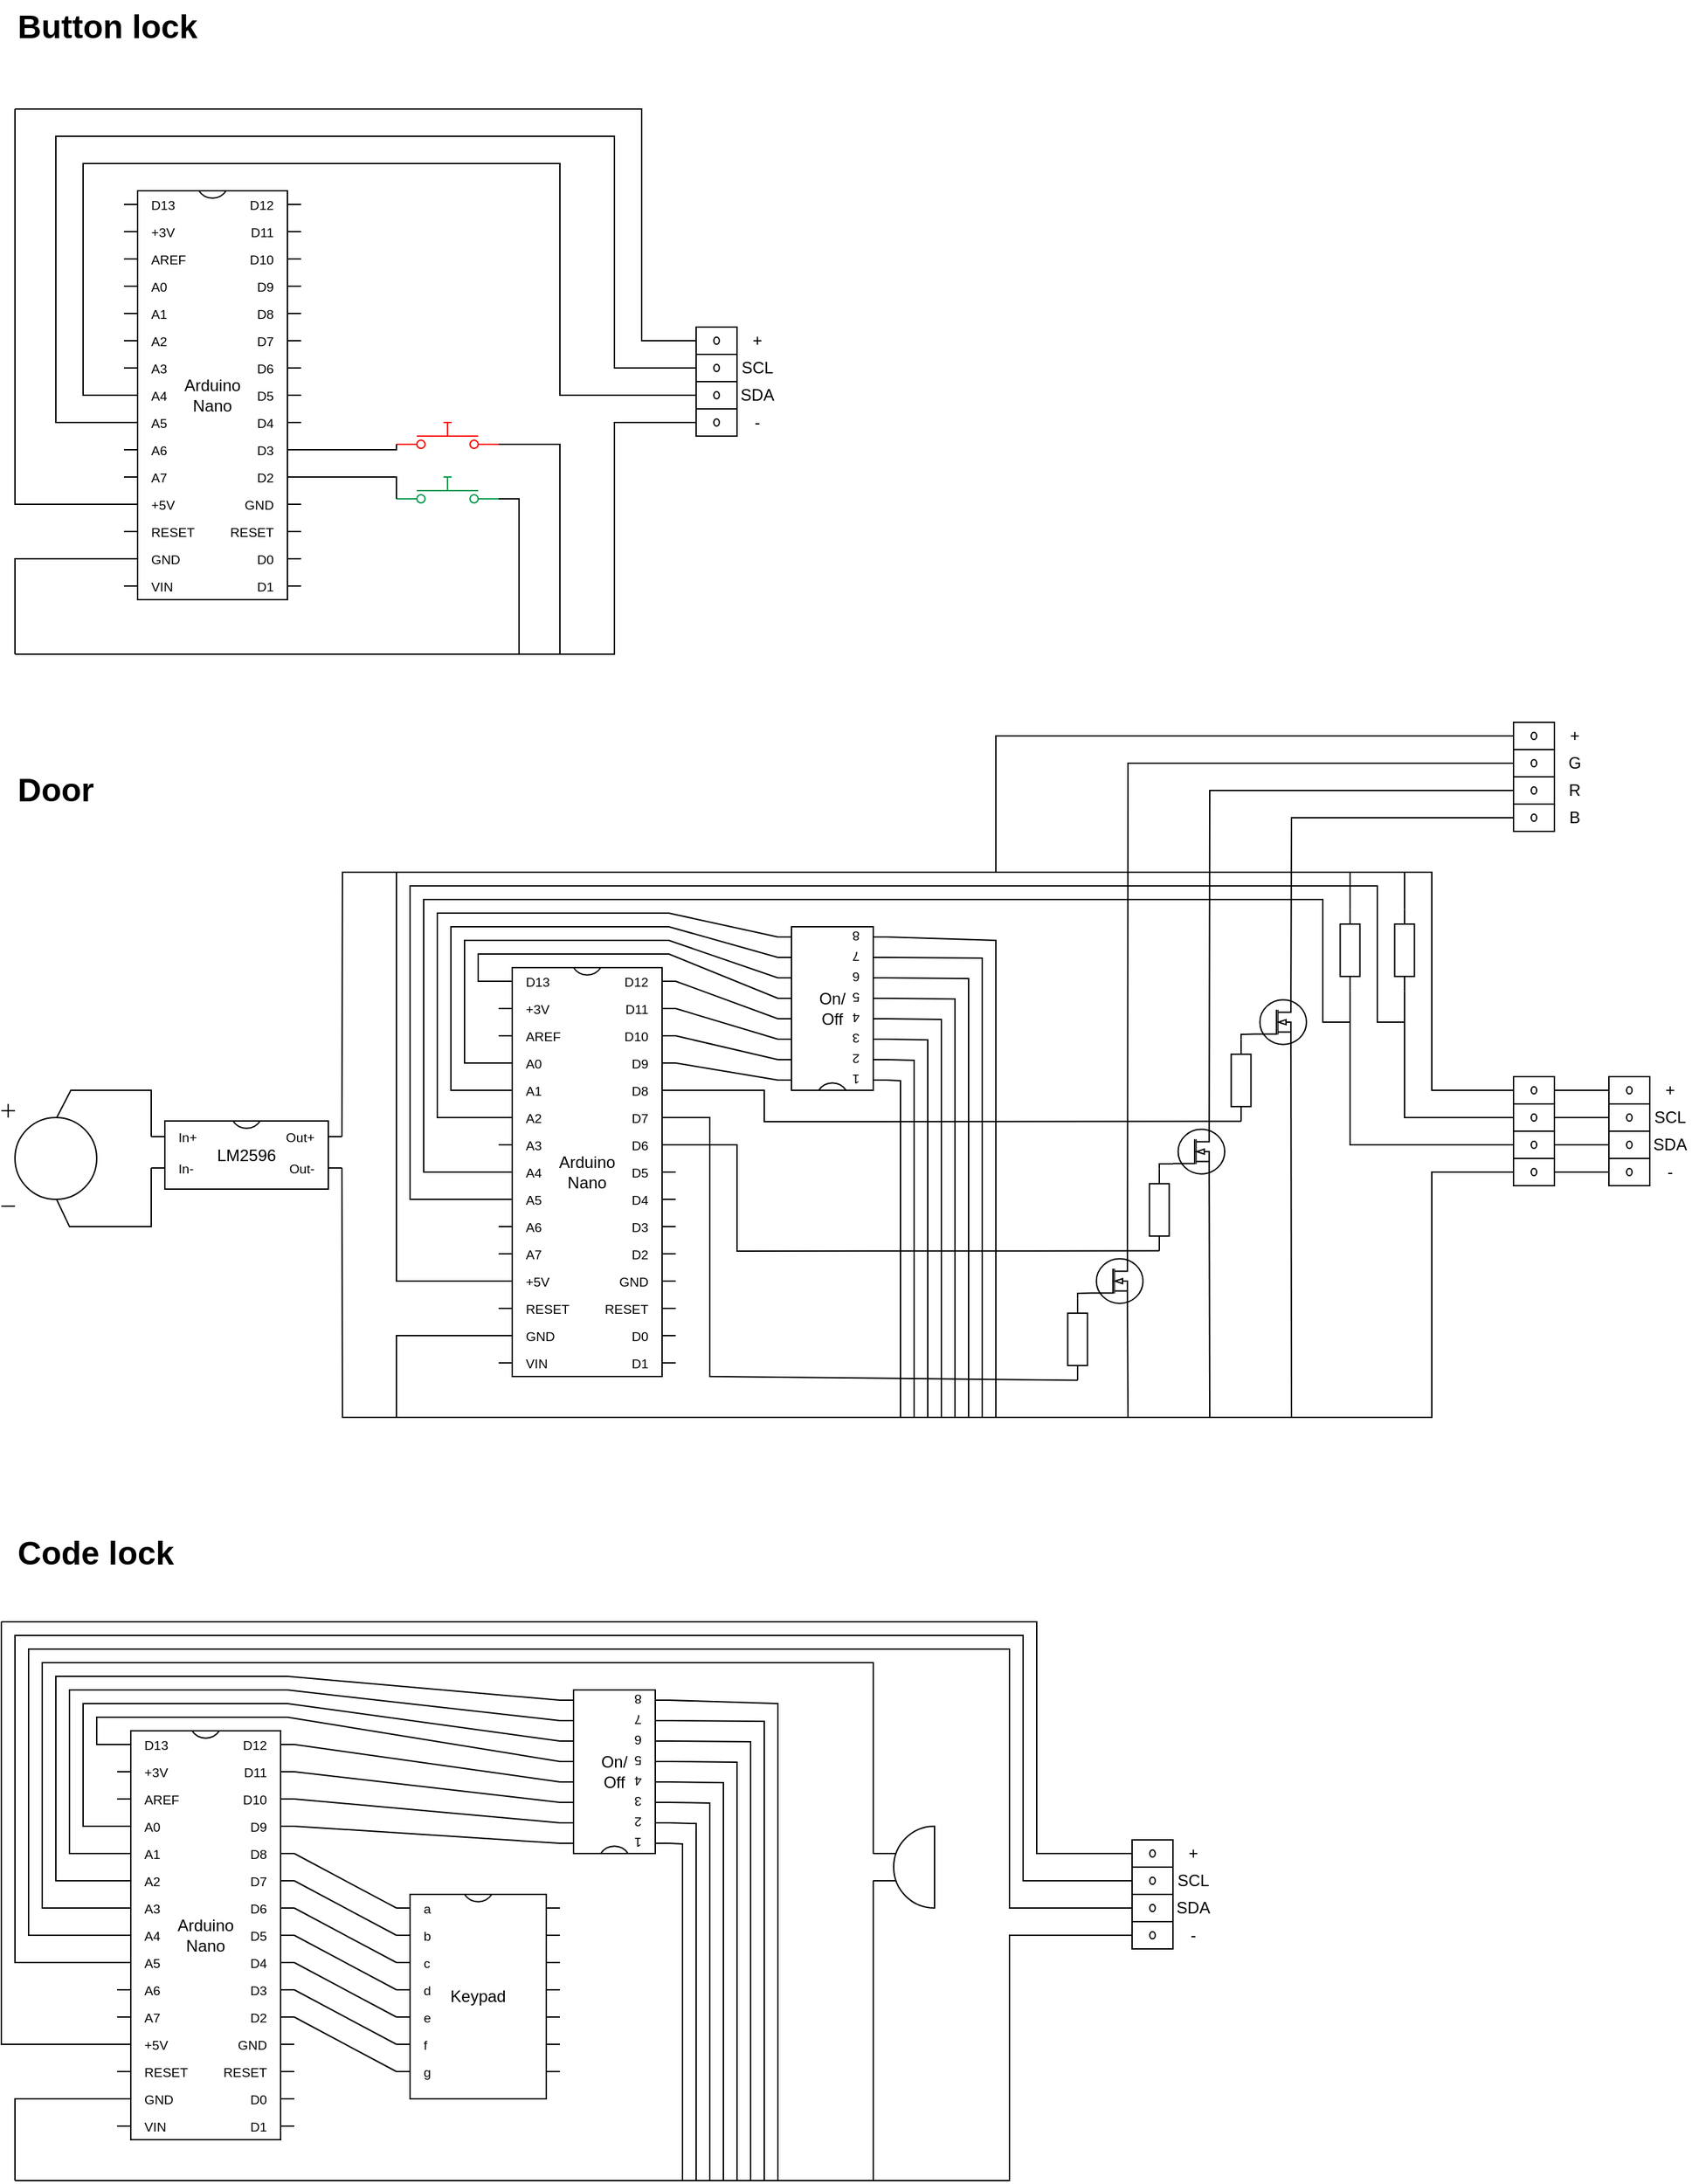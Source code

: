 <mxfile version="24.8.4">
  <diagram name="Page-1" id="7e0a89b8-554c-2b80-1dc8-d5c74ca68de4">
    <mxGraphModel dx="954" dy="605" grid="1" gridSize="10" guides="1" tooltips="1" connect="1" arrows="1" fold="1" page="1" pageScale="1" pageWidth="1100" pageHeight="850" background="none" math="0" shadow="0">
      <root>
        <mxCell id="0" />
        <mxCell id="1" parent="0" />
        <mxCell id="8FEByMMke0NUyoXc7veA-4" value="Button lock" style="text;strokeColor=none;fillColor=none;html=1;fontSize=24;fontStyle=1;verticalAlign=middle;align=left;" parent="1" vertex="1">
          <mxGeometry x="40" y="40" width="240" height="40" as="geometry" />
        </mxCell>
        <mxCell id="8FEByMMke0NUyoXc7veA-5" value="Arduino&lt;br&gt;Nano" style="shadow=0;dashed=0;align=center;html=1;strokeWidth=1;shape=mxgraph.electrical.logic_gates.dual_inline_ic;labelNames=D13,%2B3V,AREF,A0,A1,A2,A3,A4,A5,A6,A7,%2B5V,RESET,GND,VIN,D1,D0,RESET,GND,D2,D3,D4,D5,D6,D7,D8,D9,D10,D11,D12;whiteSpace=wrap;pinLabelType=cust;labelCount=30;" parent="1" vertex="1">
          <mxGeometry x="120" y="180" width="130" height="300" as="geometry" />
        </mxCell>
        <mxCell id="8FEByMMke0NUyoXc7veA-7" value="" style="html=1;shape=mxgraph.electrical.electro-mechanical.pushbutton;aspect=fixed;elSwitchState=off;strokeColor=#00994D;" parent="1" vertex="1">
          <mxGeometry x="320" y="390" width="75" height="20" as="geometry" />
        </mxCell>
        <mxCell id="8FEByMMke0NUyoXc7veA-8" value="" style="endArrow=none;html=1;rounded=0;entryX=0;entryY=0.875;entryDx=0;entryDy=0;entryPerimeter=0;" parent="1" target="8FEByMMke0NUyoXc7veA-19" edge="1">
          <mxGeometry width="50" height="50" relative="1" as="geometry">
            <mxPoint x="40" y="520" as="sourcePoint" />
            <mxPoint x="510" y="520" as="targetPoint" />
            <Array as="points">
              <mxPoint x="480" y="520" />
              <mxPoint x="480" y="350" />
            </Array>
          </mxGeometry>
        </mxCell>
        <mxCell id="8FEByMMke0NUyoXc7veA-9" value="" style="endArrow=none;html=1;rounded=0;exitX=0;exitY=0.8;exitDx=0;exitDy=0;entryX=1;entryY=0;entryDx=0;entryDy=210;entryPerimeter=0;" parent="1" source="8FEByMMke0NUyoXc7veA-7" target="8FEByMMke0NUyoXc7veA-5" edge="1">
          <mxGeometry width="50" height="50" relative="1" as="geometry">
            <mxPoint x="-120" y="140" as="sourcePoint" />
            <mxPoint x="420" y="350" as="targetPoint" />
            <Array as="points">
              <mxPoint x="320" y="390" />
            </Array>
          </mxGeometry>
        </mxCell>
        <mxCell id="8FEByMMke0NUyoXc7veA-10" value="" style="html=1;shape=mxgraph.electrical.electro-mechanical.pushbutton;aspect=fixed;elSwitchState=off;strokeColor=#FF0000;" parent="1" vertex="1">
          <mxGeometry x="320" y="350" width="75" height="20" as="geometry" />
        </mxCell>
        <mxCell id="8FEByMMke0NUyoXc7veA-11" value="" style="endArrow=none;html=1;rounded=0;exitX=0;exitY=0.8;exitDx=0;exitDy=0;entryX=1;entryY=0;entryDx=0;entryDy=190;entryPerimeter=0;" parent="1" source="8FEByMMke0NUyoXc7veA-10" target="8FEByMMke0NUyoXc7veA-5" edge="1">
          <mxGeometry width="50" height="50" relative="1" as="geometry">
            <mxPoint x="330" y="416" as="sourcePoint" />
            <mxPoint x="260" y="400" as="targetPoint" />
            <Array as="points">
              <mxPoint x="320" y="370" />
            </Array>
          </mxGeometry>
        </mxCell>
        <mxCell id="8FEByMMke0NUyoXc7veA-12" value="" style="endArrow=none;html=1;rounded=0;entryX=0;entryY=0.125;entryDx=0;entryDy=0;entryPerimeter=0;" parent="1" target="8FEByMMke0NUyoXc7veA-19" edge="1">
          <mxGeometry width="50" height="50" relative="1" as="geometry">
            <mxPoint x="40" y="120" as="sourcePoint" />
            <mxPoint x="510" y="120" as="targetPoint" />
            <Array as="points">
              <mxPoint x="500" y="120" />
              <mxPoint x="500" y="290" />
            </Array>
          </mxGeometry>
        </mxCell>
        <mxCell id="8FEByMMke0NUyoXc7veA-13" value="" style="endArrow=none;html=1;rounded=0;entryX=0;entryY=0;entryDx=0;entryDy=230;entryPerimeter=0;" parent="1" target="8FEByMMke0NUyoXc7veA-5" edge="1">
          <mxGeometry width="50" height="50" relative="1" as="geometry">
            <mxPoint x="40" y="120" as="sourcePoint" />
            <mxPoint x="490" y="150" as="targetPoint" />
            <Array as="points">
              <mxPoint x="40" y="410" />
            </Array>
          </mxGeometry>
        </mxCell>
        <mxCell id="8FEByMMke0NUyoXc7veA-14" value="" style="endArrow=none;html=1;rounded=0;entryX=0;entryY=0;entryDx=0;entryDy=270;entryPerimeter=0;" parent="1" target="8FEByMMke0NUyoXc7veA-5" edge="1">
          <mxGeometry width="50" height="50" relative="1" as="geometry">
            <mxPoint x="40" y="520" as="sourcePoint" />
            <mxPoint x="530" y="140" as="targetPoint" />
            <Array as="points">
              <mxPoint x="40" y="450" />
            </Array>
          </mxGeometry>
        </mxCell>
        <mxCell id="8FEByMMke0NUyoXc7veA-15" value="" style="endArrow=none;html=1;rounded=0;exitX=1;exitY=0.8;exitDx=0;exitDy=0;" parent="1" source="8FEByMMke0NUyoXc7veA-7" edge="1">
          <mxGeometry width="50" height="50" relative="1" as="geometry">
            <mxPoint x="70" y="150" as="sourcePoint" />
            <mxPoint x="410" y="520" as="targetPoint" />
            <Array as="points">
              <mxPoint x="410" y="406" />
            </Array>
          </mxGeometry>
        </mxCell>
        <mxCell id="8FEByMMke0NUyoXc7veA-16" value="" style="endArrow=none;html=1;rounded=0;exitX=1;exitY=0.8;exitDx=0;exitDy=0;" parent="1" source="8FEByMMke0NUyoXc7veA-10" edge="1">
          <mxGeometry width="50" height="50" relative="1" as="geometry">
            <mxPoint x="80" y="160" as="sourcePoint" />
            <mxPoint x="440" y="520" as="targetPoint" />
            <Array as="points">
              <mxPoint x="440" y="366" />
            </Array>
          </mxGeometry>
        </mxCell>
        <mxCell id="8FEByMMke0NUyoXc7veA-17" value="" style="endArrow=none;html=1;rounded=0;exitX=0;exitY=0;exitDx=0;exitDy=150;exitPerimeter=0;entryX=0;entryY=0.625;entryDx=0;entryDy=0;entryPerimeter=0;" parent="1" source="8FEByMMke0NUyoXc7veA-5" target="8FEByMMke0NUyoXc7veA-19" edge="1">
          <mxGeometry width="50" height="50" relative="1" as="geometry">
            <mxPoint x="90" y="170" as="sourcePoint" />
            <mxPoint x="520" y="320" as="targetPoint" />
            <Array as="points">
              <mxPoint x="90" y="330" />
              <mxPoint x="90" y="160" />
              <mxPoint x="440" y="160" />
              <mxPoint x="440" y="330" />
            </Array>
          </mxGeometry>
        </mxCell>
        <mxCell id="8FEByMMke0NUyoXc7veA-18" value="" style="endArrow=none;html=1;rounded=0;exitX=0;exitY=0;exitDx=0;exitDy=170;exitPerimeter=0;entryX=0;entryY=0.375;entryDx=0;entryDy=0;entryPerimeter=0;" parent="1" source="8FEByMMke0NUyoXc7veA-5" target="8FEByMMke0NUyoXc7veA-19" edge="1">
          <mxGeometry width="50" height="50" relative="1" as="geometry">
            <mxPoint x="100" y="180" as="sourcePoint" />
            <mxPoint x="520" y="300" as="targetPoint" />
            <Array as="points">
              <mxPoint x="70" y="350" />
              <mxPoint x="70" y="140" />
              <mxPoint x="480" y="140" />
              <mxPoint x="480" y="310" />
            </Array>
          </mxGeometry>
        </mxCell>
        <mxCell id="8FEByMMke0NUyoXc7veA-19" value="" style="pointerEvents=1;verticalLabelPosition=bottom;shadow=0;dashed=0;align=center;html=1;verticalAlign=top;shape=mxgraph.electrical.miscellaneous.terminal_board" parent="1" vertex="1">
          <mxGeometry x="540" y="280" width="30" height="80" as="geometry" />
        </mxCell>
        <mxCell id="8FEByMMke0NUyoXc7veA-20" value="Door" style="text;strokeColor=none;fillColor=none;html=1;fontSize=24;fontStyle=1;verticalAlign=middle;align=left;" parent="1" vertex="1">
          <mxGeometry x="40" y="600" width="240" height="40" as="geometry" />
        </mxCell>
        <mxCell id="8FEByMMke0NUyoXc7veA-23" value="" style="pointerEvents=1;verticalLabelPosition=bottom;shadow=0;dashed=0;align=center;html=1;verticalAlign=top;shape=mxgraph.electrical.signal_sources.dc_source_1;" parent="1" vertex="1">
          <mxGeometry x="30" y="850" width="70" height="75" as="geometry" />
        </mxCell>
        <mxCell id="8FEByMMke0NUyoXc7veA-24" value="Arduino&lt;br&gt;Nano" style="shadow=0;dashed=0;align=center;html=1;strokeWidth=1;shape=mxgraph.electrical.logic_gates.dual_inline_ic;labelNames=D13,%2B3V,AREF,A0,A1,A2,A3,A4,A5,A6,A7,%2B5V,RESET,GND,VIN,D1,D0,RESET,GND,D2,D3,D4,D5,D6,D7,D8,D9,D10,D11,D12;whiteSpace=wrap;pinLabelType=cust;labelCount=30;" parent="1" vertex="1">
          <mxGeometry x="395" y="750" width="130" height="300" as="geometry" />
        </mxCell>
        <mxCell id="8FEByMMke0NUyoXc7veA-25" value="" style="endArrow=none;html=1;rounded=0;entryX=0;entryY=0;entryDx=0;entryDy=230;entryPerimeter=0;" parent="1" target="8FEByMMke0NUyoXc7veA-24" edge="1">
          <mxGeometry width="50" height="50" relative="1" as="geometry">
            <mxPoint x="320" y="680" as="sourcePoint" />
            <mxPoint x="809.4" y="710" as="targetPoint" />
            <Array as="points">
              <mxPoint x="320" y="980" />
            </Array>
          </mxGeometry>
        </mxCell>
        <mxCell id="8FEByMMke0NUyoXc7veA-26" value="" style="endArrow=none;html=1;rounded=0;entryX=0;entryY=0;entryDx=0;entryDy=270;entryPerimeter=0;" parent="1" target="8FEByMMke0NUyoXc7veA-24" edge="1">
          <mxGeometry width="50" height="50" relative="1" as="geometry">
            <mxPoint x="320" y="1080" as="sourcePoint" />
            <mxPoint x="849.4" y="700" as="targetPoint" />
            <Array as="points">
              <mxPoint x="320" y="1020" />
            </Array>
          </mxGeometry>
        </mxCell>
        <mxCell id="8FEByMMke0NUyoXc7veA-27" value="" style="endArrow=none;html=1;rounded=0;exitX=1;exitY=0;exitDx=0;exitDy=11.5;exitPerimeter=0;entryX=0;entryY=0.125;entryDx=0;entryDy=0;entryPerimeter=0;" parent="1" source="8FEByMMke0NUyoXc7veA-32" target="8FEByMMke0NUyoXc7veA-86" edge="1">
          <mxGeometry width="50" height="50" relative="1" as="geometry">
            <mxPoint x="280.0" y="860.125" as="sourcePoint" />
            <mxPoint x="1020" y="680" as="targetPoint" />
            <Array as="points">
              <mxPoint x="280.4" y="680" />
              <mxPoint x="1080" y="680" />
              <mxPoint x="1080" y="840" />
            </Array>
          </mxGeometry>
        </mxCell>
        <mxCell id="8FEByMMke0NUyoXc7veA-31" value="" style="endArrow=none;html=1;rounded=0;exitX=1;exitY=0;exitDx=0;exitDy=34.5;exitPerimeter=0;entryX=0;entryY=0.875;entryDx=0;entryDy=0;entryPerimeter=0;" parent="1" source="8FEByMMke0NUyoXc7veA-32" target="8FEByMMke0NUyoXc7veA-86" edge="1">
          <mxGeometry width="50" height="50" relative="1" as="geometry">
            <mxPoint x="280.0" y="920.125" as="sourcePoint" />
            <mxPoint x="1000" y="1080" as="targetPoint" />
            <Array as="points">
              <mxPoint x="280.4" y="1080" />
              <mxPoint x="1080" y="1080" />
              <mxPoint x="1080" y="900" />
            </Array>
          </mxGeometry>
        </mxCell>
        <mxCell id="8FEByMMke0NUyoXc7veA-32" value="LM2596" style="shadow=0;dashed=0;align=center;html=1;strokeWidth=1;shape=mxgraph.electrical.logic_gates.dual_inline_ic;labelNames=In%2B,In-,Out-,Out%2B;whiteSpace=wrap;pinStyle=line;pinSpacing=23;pinLabelType=cust;labelCount=4;noLabel=0;perimeter=rectanglePerimeter;direction=east;" parent="1" vertex="1">
          <mxGeometry x="140" y="862.5" width="140" height="50" as="geometry" />
        </mxCell>
        <mxCell id="8FEByMMke0NUyoXc7veA-33" value="" style="endArrow=none;html=1;rounded=0;exitX=0.58;exitY=0.135;exitDx=0;exitDy=0;exitPerimeter=0;entryX=0;entryY=0;entryDx=0;entryDy=11.5;entryPerimeter=0;" parent="1" source="8FEByMMke0NUyoXc7veA-23" target="8FEByMMke0NUyoXc7veA-32" edge="1">
          <mxGeometry width="50" height="50" relative="1" as="geometry">
            <mxPoint x="130" y="800" as="sourcePoint" />
            <mxPoint x="180" y="750" as="targetPoint" />
            <Array as="points">
              <mxPoint x="81" y="840" />
              <mxPoint x="140" y="840" />
            </Array>
          </mxGeometry>
        </mxCell>
        <mxCell id="8FEByMMke0NUyoXc7veA-34" value="" style="endArrow=none;html=1;rounded=0;exitX=0.58;exitY=0.935;exitDx=0;exitDy=0;exitPerimeter=0;entryX=0;entryY=0;entryDx=0;entryDy=34.5;entryPerimeter=0;" parent="1" source="8FEByMMke0NUyoXc7veA-23" target="8FEByMMke0NUyoXc7veA-32" edge="1">
          <mxGeometry width="50" height="50" relative="1" as="geometry">
            <mxPoint x="70" y="1040" as="sourcePoint" />
            <mxPoint x="120" y="990" as="targetPoint" />
            <Array as="points">
              <mxPoint x="80" y="940" />
              <mxPoint x="140" y="940" />
            </Array>
          </mxGeometry>
        </mxCell>
        <mxCell id="8FEByMMke0NUyoXc7veA-35" value="" style="endArrow=none;html=1;rounded=0;exitX=0;exitY=0;exitDx=0;exitDy=150;exitPerimeter=0;entryX=0;entryY=0.625;entryDx=0;entryDy=0;entryPerimeter=0;" parent="1" source="8FEByMMke0NUyoXc7veA-24" target="8FEByMMke0NUyoXc7veA-86" edge="1">
          <mxGeometry width="50" height="50" relative="1" as="geometry">
            <mxPoint x="630" y="870" as="sourcePoint" />
            <mxPoint x="700" y="700" as="targetPoint" />
            <Array as="points">
              <mxPoint x="340" y="900" />
              <mxPoint x="340" y="700" />
              <mxPoint x="1000" y="700" />
              <mxPoint x="1000" y="790" />
              <mxPoint x="1020" y="790" />
              <mxPoint x="1020" y="880" />
            </Array>
          </mxGeometry>
        </mxCell>
        <mxCell id="8FEByMMke0NUyoXc7veA-36" value="" style="endArrow=none;html=1;rounded=0;exitX=0;exitY=0;exitDx=0;exitDy=170;exitPerimeter=0;entryX=0;entryY=0.375;entryDx=0;entryDy=0;entryPerimeter=0;" parent="1" source="8FEByMMke0NUyoXc7veA-24" target="8FEByMMke0NUyoXc7veA-86" edge="1">
          <mxGeometry width="50" height="50" relative="1" as="geometry">
            <mxPoint x="660" y="830" as="sourcePoint" />
            <mxPoint x="700" y="690" as="targetPoint" />
            <Array as="points">
              <mxPoint x="330" y="920" />
              <mxPoint x="330" y="690" />
              <mxPoint x="1040" y="690" />
              <mxPoint x="1040" y="790" />
              <mxPoint x="1060" y="790" />
              <mxPoint x="1060" y="860" />
            </Array>
          </mxGeometry>
        </mxCell>
        <mxCell id="8FEByMMke0NUyoXc7veA-37" value="On/&lt;div&gt;Off&lt;/div&gt;" style="shadow=0;dashed=0;align=center;html=1;strokeWidth=1;shape=mxgraph.electrical.logic_gates.dual_inline_ic;labelNames=1,2,3,4,5,6,7,8,,,,,,,,,q,r,s,t;whiteSpace=wrap;pinSpacing=15;pinLabelType=cust;direction=west;" parent="1" vertex="1">
          <mxGeometry x="600" y="720" width="80" height="120" as="geometry" />
        </mxCell>
        <mxCell id="8FEByMMke0NUyoXc7veA-38" value="" style="endArrow=none;html=1;rounded=0;exitX=1;exitY=0;exitDx=0;exitDy=70;exitPerimeter=0;entryX=1;entryY=0;entryDx=0;entryDy=7.5;entryPerimeter=0;" parent="1" source="8FEByMMke0NUyoXc7veA-24" target="8FEByMMke0NUyoXc7veA-37" edge="1">
          <mxGeometry width="50" height="50" relative="1" as="geometry">
            <mxPoint x="580" y="930" as="sourcePoint" />
            <mxPoint x="630" y="880" as="targetPoint" />
          </mxGeometry>
        </mxCell>
        <mxCell id="8FEByMMke0NUyoXc7veA-39" value="" style="endArrow=none;html=1;rounded=0;exitX=1;exitY=0;exitDx=0;exitDy=50;exitPerimeter=0;entryX=1;entryY=0;entryDx=0;entryDy=22.5;entryPerimeter=0;" parent="1" source="8FEByMMke0NUyoXc7veA-24" target="8FEByMMke0NUyoXc7veA-37" edge="1">
          <mxGeometry width="50" height="50" relative="1" as="geometry">
            <mxPoint x="580" y="920" as="sourcePoint" />
            <mxPoint x="630" y="870" as="targetPoint" />
          </mxGeometry>
        </mxCell>
        <mxCell id="8FEByMMke0NUyoXc7veA-40" value="" style="endArrow=none;html=1;rounded=0;entryX=1;entryY=0;entryDx=0;entryDy=37.5;entryPerimeter=0;exitX=1;exitY=0;exitDx=0;exitDy=30;exitPerimeter=0;" parent="1" source="8FEByMMke0NUyoXc7veA-24" target="8FEByMMke0NUyoXc7veA-37" edge="1">
          <mxGeometry width="50" height="50" relative="1" as="geometry">
            <mxPoint x="550" y="920" as="sourcePoint" />
            <mxPoint x="600" y="870" as="targetPoint" />
          </mxGeometry>
        </mxCell>
        <mxCell id="8FEByMMke0NUyoXc7veA-41" value="" style="endArrow=none;html=1;rounded=0;exitX=1;exitY=0;exitDx=0;exitDy=10;exitPerimeter=0;entryX=1;entryY=0;entryDx=0;entryDy=52.5;entryPerimeter=0;" parent="1" source="8FEByMMke0NUyoXc7veA-24" target="8FEByMMke0NUyoXc7veA-37" edge="1">
          <mxGeometry width="50" height="50" relative="1" as="geometry">
            <mxPoint x="630" y="970" as="sourcePoint" />
            <mxPoint x="680" y="920" as="targetPoint" />
          </mxGeometry>
        </mxCell>
        <mxCell id="8FEByMMke0NUyoXc7veA-42" value="" style="endArrow=none;html=1;rounded=0;exitX=0;exitY=0;exitDx=0;exitDy=10;exitPerimeter=0;entryX=1;entryY=0;entryDx=0;entryDy=67.5;entryPerimeter=0;" parent="1" source="8FEByMMke0NUyoXc7veA-24" target="8FEByMMke0NUyoXc7veA-37" edge="1">
          <mxGeometry width="50" height="50" relative="1" as="geometry">
            <mxPoint x="580" y="930" as="sourcePoint" />
            <mxPoint x="630" y="880" as="targetPoint" />
            <Array as="points">
              <mxPoint x="380" y="760" />
              <mxPoint x="380" y="740" />
              <mxPoint x="520" y="740" />
            </Array>
          </mxGeometry>
        </mxCell>
        <mxCell id="8FEByMMke0NUyoXc7veA-43" value="" style="endArrow=none;html=1;rounded=0;exitX=0;exitY=0;exitDx=0;exitDy=70;exitPerimeter=0;entryX=1;entryY=0;entryDx=0;entryDy=82.5;entryPerimeter=0;" parent="1" source="8FEByMMke0NUyoXc7veA-24" target="8FEByMMke0NUyoXc7veA-37" edge="1">
          <mxGeometry width="50" height="50" relative="1" as="geometry">
            <mxPoint x="580" y="970" as="sourcePoint" />
            <mxPoint x="630" y="920" as="targetPoint" />
            <Array as="points">
              <mxPoint x="370" y="820" />
              <mxPoint x="370" y="730" />
              <mxPoint x="520" y="730" />
            </Array>
          </mxGeometry>
        </mxCell>
        <mxCell id="8FEByMMke0NUyoXc7veA-44" value="" style="endArrow=none;html=1;rounded=0;exitX=0;exitY=0;exitDx=0;exitDy=90;exitPerimeter=0;entryX=1;entryY=0;entryDx=0;entryDy=97.5;entryPerimeter=0;" parent="1" source="8FEByMMke0NUyoXc7veA-24" target="8FEByMMke0NUyoXc7veA-37" edge="1">
          <mxGeometry width="50" height="50" relative="1" as="geometry">
            <mxPoint x="570" y="930" as="sourcePoint" />
            <mxPoint x="620" y="880" as="targetPoint" />
            <Array as="points">
              <mxPoint x="360" y="840" />
              <mxPoint x="360" y="720" />
              <mxPoint x="520" y="720" />
            </Array>
          </mxGeometry>
        </mxCell>
        <mxCell id="8FEByMMke0NUyoXc7veA-45" value="" style="endArrow=none;html=1;rounded=0;exitX=0;exitY=0;exitDx=0;exitDy=110;exitPerimeter=0;entryX=1;entryY=0;entryDx=0;entryDy=112.5;entryPerimeter=0;" parent="1" source="8FEByMMke0NUyoXc7veA-24" target="8FEByMMke0NUyoXc7veA-37" edge="1">
          <mxGeometry width="50" height="50" relative="1" as="geometry">
            <mxPoint x="650" y="960" as="sourcePoint" />
            <mxPoint x="700" y="910" as="targetPoint" />
            <Array as="points">
              <mxPoint x="350" y="860" />
              <mxPoint x="350" y="710" />
              <mxPoint x="520" y="710" />
            </Array>
          </mxGeometry>
        </mxCell>
        <mxCell id="8FEByMMke0NUyoXc7veA-46" value="" style="endArrow=none;html=1;rounded=0;exitX=0;exitY=0;exitDx=0;exitDy=7.5;exitPerimeter=0;" parent="1" source="8FEByMMke0NUyoXc7veA-37" edge="1">
          <mxGeometry width="50" height="50" relative="1" as="geometry">
            <mxPoint x="720" y="880" as="sourcePoint" />
            <mxPoint x="690" y="1080" as="targetPoint" />
            <Array as="points">
              <mxPoint x="690" y="833" />
            </Array>
          </mxGeometry>
        </mxCell>
        <mxCell id="8FEByMMke0NUyoXc7veA-47" value="" style="endArrow=none;html=1;rounded=0;exitX=0;exitY=0;exitDx=0;exitDy=22.5;exitPerimeter=0;" parent="1" source="8FEByMMke0NUyoXc7veA-37" edge="1">
          <mxGeometry width="50" height="50" relative="1" as="geometry">
            <mxPoint x="760" y="850" as="sourcePoint" />
            <mxPoint x="700" y="1080" as="targetPoint" />
            <Array as="points">
              <mxPoint x="700" y="818" />
            </Array>
          </mxGeometry>
        </mxCell>
        <mxCell id="8FEByMMke0NUyoXc7veA-48" value="" style="endArrow=none;html=1;rounded=0;exitX=0;exitY=0;exitDx=0;exitDy=37.5;exitPerimeter=0;" parent="1" source="8FEByMMke0NUyoXc7veA-37" edge="1">
          <mxGeometry width="50" height="50" relative="1" as="geometry">
            <mxPoint x="780" y="860" as="sourcePoint" />
            <mxPoint x="710" y="1080" as="targetPoint" />
            <Array as="points">
              <mxPoint x="710" y="803" />
            </Array>
          </mxGeometry>
        </mxCell>
        <mxCell id="8FEByMMke0NUyoXc7veA-49" value="" style="endArrow=none;html=1;rounded=0;exitX=0;exitY=0;exitDx=0;exitDy=52.5;exitPerimeter=0;" parent="1" source="8FEByMMke0NUyoXc7veA-37" edge="1">
          <mxGeometry width="50" height="50" relative="1" as="geometry">
            <mxPoint x="750" y="860" as="sourcePoint" />
            <mxPoint x="720" y="1080" as="targetPoint" />
            <Array as="points">
              <mxPoint x="720" y="788" />
            </Array>
          </mxGeometry>
        </mxCell>
        <mxCell id="8FEByMMke0NUyoXc7veA-50" value="" style="endArrow=none;html=1;rounded=0;exitX=0;exitY=0;exitDx=0;exitDy=67.5;exitPerimeter=0;" parent="1" source="8FEByMMke0NUyoXc7veA-37" edge="1">
          <mxGeometry width="50" height="50" relative="1" as="geometry">
            <mxPoint x="770" y="820" as="sourcePoint" />
            <mxPoint x="730" y="1080" as="targetPoint" />
            <Array as="points">
              <mxPoint x="730" y="773" />
            </Array>
          </mxGeometry>
        </mxCell>
        <mxCell id="8FEByMMke0NUyoXc7veA-51" value="" style="endArrow=none;html=1;rounded=0;exitX=0;exitY=0;exitDx=0;exitDy=82.5;exitPerimeter=0;" parent="1" source="8FEByMMke0NUyoXc7veA-37" edge="1">
          <mxGeometry width="50" height="50" relative="1" as="geometry">
            <mxPoint x="830" y="820" as="sourcePoint" />
            <mxPoint x="740" y="1080" as="targetPoint" />
            <Array as="points">
              <mxPoint x="740" y="758" />
            </Array>
          </mxGeometry>
        </mxCell>
        <mxCell id="8FEByMMke0NUyoXc7veA-52" value="" style="endArrow=none;html=1;rounded=0;exitX=0;exitY=0;exitDx=0;exitDy=97.5;exitPerimeter=0;" parent="1" source="8FEByMMke0NUyoXc7veA-37" edge="1">
          <mxGeometry width="50" height="50" relative="1" as="geometry">
            <mxPoint x="830" y="820" as="sourcePoint" />
            <mxPoint x="750" y="1080" as="targetPoint" />
            <Array as="points">
              <mxPoint x="750" y="743" />
            </Array>
          </mxGeometry>
        </mxCell>
        <mxCell id="8FEByMMke0NUyoXc7veA-53" value="" style="endArrow=none;html=1;rounded=0;exitX=0;exitY=0;exitDx=0;exitDy=112.5;exitPerimeter=0;" parent="1" source="8FEByMMke0NUyoXc7veA-37" edge="1">
          <mxGeometry width="50" height="50" relative="1" as="geometry">
            <mxPoint x="870" y="820" as="sourcePoint" />
            <mxPoint x="760" y="1080" as="targetPoint" />
            <Array as="points">
              <mxPoint x="760" y="730" />
            </Array>
          </mxGeometry>
        </mxCell>
        <mxCell id="8FEByMMke0NUyoXc7veA-56" value="" style="endArrow=none;html=1;rounded=0;exitX=1;exitY=0;exitDx=0;exitDy=90;exitPerimeter=0;entryX=0;entryY=0.5;entryDx=0;entryDy=0;entryPerimeter=0;" parent="1" source="8FEByMMke0NUyoXc7veA-24" target="8FEByMMke0NUyoXc7veA-58" edge="1">
          <mxGeometry width="50" height="50" relative="1" as="geometry">
            <mxPoint x="610" y="1010" as="sourcePoint" />
            <mxPoint x="800" y="860" as="targetPoint" />
            <Array as="points">
              <mxPoint x="590" y="840" />
              <mxPoint x="590" y="863" />
            </Array>
          </mxGeometry>
        </mxCell>
        <mxCell id="8FEByMMke0NUyoXc7veA-57" value="" style="verticalLabelPosition=bottom;shadow=0;dashed=0;align=center;html=1;verticalAlign=top;shape=mxgraph.electrical.mosfets1.n-channel_mosfet_1;" parent="1" vertex="1">
          <mxGeometry x="950" y="770" width="38" height="40" as="geometry" />
        </mxCell>
        <mxCell id="8FEByMMke0NUyoXc7veA-58" value="" style="pointerEvents=1;verticalLabelPosition=bottom;shadow=0;dashed=0;align=center;html=1;verticalAlign=top;shape=mxgraph.electrical.resistors.resistor_1;rotation=-90;" parent="1" vertex="1">
          <mxGeometry x="910" y="825.5" width="60" height="14.5" as="geometry" />
        </mxCell>
        <mxCell id="8FEByMMke0NUyoXc7veA-59" value="" style="endArrow=none;html=1;rounded=0;exitX=1;exitY=0.5;exitDx=0;exitDy=0;exitPerimeter=0;entryX=0;entryY=0.72;entryDx=0;entryDy=0;entryPerimeter=0;" parent="1" source="8FEByMMke0NUyoXc7veA-58" target="8FEByMMke0NUyoXc7veA-57" edge="1">
          <mxGeometry width="50" height="50" relative="1" as="geometry">
            <mxPoint x="900" y="935.5" as="sourcePoint" />
            <mxPoint x="950" y="885.5" as="targetPoint" />
            <Array as="points">
              <mxPoint x="940" y="799" />
            </Array>
          </mxGeometry>
        </mxCell>
        <mxCell id="8FEByMMke0NUyoXc7veA-62" value="" style="endArrow=none;html=1;rounded=0;entryX=0.7;entryY=1;entryDx=0;entryDy=0;entryPerimeter=0;" parent="1" target="8FEByMMke0NUyoXc7veA-57" edge="1">
          <mxGeometry width="50" height="50" relative="1" as="geometry">
            <mxPoint x="977" y="1080" as="sourcePoint" />
            <mxPoint x="940" y="1010" as="targetPoint" />
          </mxGeometry>
        </mxCell>
        <mxCell id="8FEByMMke0NUyoXc7veA-65" value="" style="endArrow=none;html=1;rounded=0;entryX=0;entryY=0.57;entryDx=0;entryDy=0;entryPerimeter=0;exitX=0.7;exitY=0;exitDx=0;exitDy=0;exitPerimeter=0;" parent="1" source="8FEByMMke0NUyoXc7veA-57" edge="1">
          <mxGeometry width="50" height="50" relative="1" as="geometry">
            <mxPoint x="840" y="810" as="sourcePoint" />
            <mxPoint x="977.1" y="770" as="targetPoint" />
          </mxGeometry>
        </mxCell>
        <mxCell id="8FEByMMke0NUyoXc7veA-68" value="" style="verticalLabelPosition=bottom;shadow=0;dashed=0;align=center;html=1;verticalAlign=top;shape=mxgraph.electrical.mosfets1.n-channel_mosfet_1;" parent="1" vertex="1">
          <mxGeometry x="890" y="865" width="38" height="40" as="geometry" />
        </mxCell>
        <mxCell id="8FEByMMke0NUyoXc7veA-69" value="" style="pointerEvents=1;verticalLabelPosition=bottom;shadow=0;dashed=0;align=center;html=1;verticalAlign=top;shape=mxgraph.electrical.resistors.resistor_1;rotation=-90;" parent="1" vertex="1">
          <mxGeometry x="850" y="920.5" width="60" height="14.5" as="geometry" />
        </mxCell>
        <mxCell id="8FEByMMke0NUyoXc7veA-70" value="" style="endArrow=none;html=1;rounded=0;exitX=1;exitY=0.5;exitDx=0;exitDy=0;exitPerimeter=0;entryX=0;entryY=0.72;entryDx=0;entryDy=0;entryPerimeter=0;" parent="1" source="8FEByMMke0NUyoXc7veA-69" target="8FEByMMke0NUyoXc7veA-68" edge="1">
          <mxGeometry width="50" height="50" relative="1" as="geometry">
            <mxPoint x="850" y="1030.5" as="sourcePoint" />
            <mxPoint x="900" y="980.5" as="targetPoint" />
            <Array as="points">
              <mxPoint x="880" y="894" />
              <mxPoint x="890" y="894" />
            </Array>
          </mxGeometry>
        </mxCell>
        <mxCell id="8FEByMMke0NUyoXc7veA-72" value="" style="verticalLabelPosition=bottom;shadow=0;dashed=0;align=center;html=1;verticalAlign=top;shape=mxgraph.electrical.mosfets1.n-channel_mosfet_1;" parent="1" vertex="1">
          <mxGeometry x="830" y="960" width="38" height="40" as="geometry" />
        </mxCell>
        <mxCell id="8FEByMMke0NUyoXc7veA-73" value="" style="pointerEvents=1;verticalLabelPosition=bottom;shadow=0;dashed=0;align=center;html=1;verticalAlign=top;shape=mxgraph.electrical.resistors.resistor_1;rotation=-90;" parent="1" vertex="1">
          <mxGeometry x="790" y="1015.5" width="60" height="14.5" as="geometry" />
        </mxCell>
        <mxCell id="8FEByMMke0NUyoXc7veA-74" value="" style="endArrow=none;html=1;rounded=0;exitX=1;exitY=0.5;exitDx=0;exitDy=0;exitPerimeter=0;entryX=0;entryY=0.72;entryDx=0;entryDy=0;entryPerimeter=0;" parent="1" source="8FEByMMke0NUyoXc7veA-73" target="8FEByMMke0NUyoXc7veA-72" edge="1">
          <mxGeometry width="50" height="50" relative="1" as="geometry">
            <mxPoint x="780" y="1125.5" as="sourcePoint" />
            <mxPoint x="830" y="1075.5" as="targetPoint" />
            <Array as="points">
              <mxPoint x="820" y="989" />
            </Array>
          </mxGeometry>
        </mxCell>
        <mxCell id="8FEByMMke0NUyoXc7veA-75" value="" style="endArrow=none;html=1;rounded=0;entryX=0;entryY=0.57;entryDx=0;entryDy=0;entryPerimeter=0;exitX=0.7;exitY=0;exitDx=0;exitDy=0;exitPerimeter=0;" parent="1" source="8FEByMMke0NUyoXc7veA-72" edge="1">
          <mxGeometry width="50" height="50" relative="1" as="geometry">
            <mxPoint x="720" y="1000" as="sourcePoint" />
            <mxPoint x="857" y="960" as="targetPoint" />
          </mxGeometry>
        </mxCell>
        <mxCell id="8FEByMMke0NUyoXc7veA-78" value="" style="endArrow=none;html=1;rounded=0;entryX=0;entryY=0.625;entryDx=0;entryDy=0;entryPerimeter=0;exitX=0.7;exitY=0;exitDx=0;exitDy=0;exitPerimeter=0;" parent="1" source="8FEByMMke0NUyoXc7veA-68" target="8FEByMMke0NUyoXc7veA-137" edge="1">
          <mxGeometry width="50" height="50" relative="1" as="geometry">
            <mxPoint x="850" y="850" as="sourcePoint" />
            <mxPoint x="917.1" y="770" as="targetPoint" />
            <Array as="points">
              <mxPoint x="917" y="620" />
            </Array>
          </mxGeometry>
        </mxCell>
        <mxCell id="8FEByMMke0NUyoXc7veA-79" value="" style="endArrow=none;html=1;rounded=0;entryX=0;entryY=0.375;entryDx=0;entryDy=0;entryPerimeter=0;exitX=0.7;exitY=0;exitDx=0;exitDy=0;exitPerimeter=0;" parent="1" source="8FEByMMke0NUyoXc7veA-72" target="8FEByMMke0NUyoXc7veA-137" edge="1">
          <mxGeometry width="50" height="50" relative="1" as="geometry">
            <mxPoint x="810" y="860" as="sourcePoint" />
            <mxPoint x="857.1" y="770" as="targetPoint" />
            <Array as="points">
              <mxPoint x="857" y="600" />
            </Array>
          </mxGeometry>
        </mxCell>
        <mxCell id="8FEByMMke0NUyoXc7veA-80" value="" style="endArrow=none;html=1;rounded=0;entryX=0.7;entryY=1;entryDx=0;entryDy=0;entryPerimeter=0;" parent="1" target="8FEByMMke0NUyoXc7veA-68" edge="1">
          <mxGeometry width="50" height="50" relative="1" as="geometry">
            <mxPoint x="917" y="1080" as="sourcePoint" />
            <mxPoint x="930" y="1000" as="targetPoint" />
          </mxGeometry>
        </mxCell>
        <mxCell id="8FEByMMke0NUyoXc7veA-81" value="" style="endArrow=none;html=1;rounded=0;entryX=0.7;entryY=1;entryDx=0;entryDy=0;entryPerimeter=0;" parent="1" target="8FEByMMke0NUyoXc7veA-72" edge="1">
          <mxGeometry width="50" height="50" relative="1" as="geometry">
            <mxPoint x="857" y="1080" as="sourcePoint" />
            <mxPoint x="1060" y="1000" as="targetPoint" />
          </mxGeometry>
        </mxCell>
        <mxCell id="8FEByMMke0NUyoXc7veA-82" value="" style="endArrow=none;html=1;rounded=0;exitX=1;exitY=0;exitDx=0;exitDy=130;exitPerimeter=0;entryX=0;entryY=0.5;entryDx=0;entryDy=0;entryPerimeter=0;" parent="1" source="8FEByMMke0NUyoXc7veA-24" target="8FEByMMke0NUyoXc7veA-69" edge="1">
          <mxGeometry width="50" height="50" relative="1" as="geometry">
            <mxPoint x="600" y="1020" as="sourcePoint" />
            <mxPoint x="650" y="970" as="targetPoint" />
            <Array as="points">
              <mxPoint x="570" y="880" />
              <mxPoint x="570" y="958" />
            </Array>
          </mxGeometry>
        </mxCell>
        <mxCell id="8FEByMMke0NUyoXc7veA-83" value="" style="endArrow=none;html=1;rounded=0;exitX=0;exitY=0.5;exitDx=0;exitDy=0;exitPerimeter=0;entryX=1;entryY=0;entryDx=0;entryDy=110;entryPerimeter=0;" parent="1" source="8FEByMMke0NUyoXc7veA-73" target="8FEByMMke0NUyoXc7veA-24" edge="1">
          <mxGeometry width="50" height="50" relative="1" as="geometry">
            <mxPoint x="570" y="1050" as="sourcePoint" />
            <mxPoint x="600" y="880" as="targetPoint" />
            <Array as="points">
              <mxPoint x="550" y="1050" />
              <mxPoint x="550" y="860" />
            </Array>
          </mxGeometry>
        </mxCell>
        <mxCell id="8FEByMMke0NUyoXc7veA-86" value="" style="pointerEvents=1;verticalLabelPosition=bottom;shadow=0;dashed=0;align=center;html=1;verticalAlign=top;shape=mxgraph.electrical.miscellaneous.terminal_board" parent="1" vertex="1">
          <mxGeometry x="1140" y="830" width="30" height="80" as="geometry" />
        </mxCell>
        <mxCell id="8FEByMMke0NUyoXc7veA-87" value="" style="pointerEvents=1;verticalLabelPosition=bottom;shadow=0;dashed=0;align=center;html=1;verticalAlign=top;shape=mxgraph.electrical.resistors.resistor_1;rotation=-90;" parent="1" vertex="1">
          <mxGeometry x="1030" y="730" width="60" height="14.5" as="geometry" />
        </mxCell>
        <mxCell id="8FEByMMke0NUyoXc7veA-88" value="" style="pointerEvents=1;verticalLabelPosition=bottom;shadow=0;dashed=0;align=center;html=1;verticalAlign=top;shape=mxgraph.electrical.resistors.resistor_1;rotation=-90;" parent="1" vertex="1">
          <mxGeometry x="990" y="730" width="60" height="14.5" as="geometry" />
        </mxCell>
        <mxCell id="8FEByMMke0NUyoXc7veA-89" value="" style="endArrow=none;html=1;rounded=0;exitX=1;exitY=0.5;exitDx=0;exitDy=0;exitPerimeter=0;" parent="1" source="8FEByMMke0NUyoXc7veA-87" edge="1">
          <mxGeometry width="50" height="50" relative="1" as="geometry">
            <mxPoint x="1140" y="780" as="sourcePoint" />
            <mxPoint x="1060" y="680" as="targetPoint" />
          </mxGeometry>
        </mxCell>
        <mxCell id="8FEByMMke0NUyoXc7veA-90" value="" style="endArrow=none;html=1;rounded=0;exitX=1;exitY=0.5;exitDx=0;exitDy=0;exitPerimeter=0;" parent="1" source="8FEByMMke0NUyoXc7veA-88" edge="1">
          <mxGeometry width="50" height="50" relative="1" as="geometry">
            <mxPoint x="1070" y="717" as="sourcePoint" />
            <mxPoint x="1020" y="680" as="targetPoint" />
          </mxGeometry>
        </mxCell>
        <mxCell id="8FEByMMke0NUyoXc7veA-91" value="" style="endArrow=none;html=1;rounded=0;entryX=0;entryY=0.5;entryDx=0;entryDy=0;entryPerimeter=0;" parent="1" target="8FEByMMke0NUyoXc7veA-88" edge="1">
          <mxGeometry width="50" height="50" relative="1" as="geometry">
            <mxPoint x="1020" y="790" as="sourcePoint" />
            <mxPoint x="1080" y="700" as="targetPoint" />
          </mxGeometry>
        </mxCell>
        <mxCell id="8FEByMMke0NUyoXc7veA-92" value="" style="endArrow=none;html=1;rounded=0;entryX=0;entryY=0.5;entryDx=0;entryDy=0;entryPerimeter=0;" parent="1" target="8FEByMMke0NUyoXc7veA-87" edge="1">
          <mxGeometry width="50" height="50" relative="1" as="geometry">
            <mxPoint x="1060" y="790" as="sourcePoint" />
            <mxPoint x="1090" y="710" as="targetPoint" />
          </mxGeometry>
        </mxCell>
        <mxCell id="8FEByMMke0NUyoXc7veA-93" value="" style="pointerEvents=1;verticalLabelPosition=bottom;shadow=0;dashed=0;align=center;html=1;verticalAlign=top;shape=mxgraph.electrical.miscellaneous.terminal_board" parent="1" vertex="1">
          <mxGeometry x="1210" y="830" width="30" height="80" as="geometry" />
        </mxCell>
        <mxCell id="8FEByMMke0NUyoXc7veA-94" value="" style="endArrow=none;html=1;rounded=0;exitX=1;exitY=0.125;exitDx=0;exitDy=0;exitPerimeter=0;entryX=0;entryY=0.125;entryDx=0;entryDy=0;entryPerimeter=0;" parent="1" source="8FEByMMke0NUyoXc7veA-86" target="8FEByMMke0NUyoXc7veA-93" edge="1">
          <mxGeometry width="50" height="50" relative="1" as="geometry">
            <mxPoint x="1250" y="810" as="sourcePoint" />
            <mxPoint x="1300" y="760" as="targetPoint" />
          </mxGeometry>
        </mxCell>
        <mxCell id="8FEByMMke0NUyoXc7veA-95" value="" style="endArrow=none;html=1;rounded=0;exitX=1;exitY=0.375;exitDx=0;exitDy=0;exitPerimeter=0;entryX=0;entryY=0.375;entryDx=0;entryDy=0;entryPerimeter=0;" parent="1" source="8FEByMMke0NUyoXc7veA-86" target="8FEByMMke0NUyoXc7veA-93" edge="1">
          <mxGeometry width="50" height="50" relative="1" as="geometry">
            <mxPoint x="1180" y="850" as="sourcePoint" />
            <mxPoint x="1220" y="850" as="targetPoint" />
          </mxGeometry>
        </mxCell>
        <mxCell id="8FEByMMke0NUyoXc7veA-96" value="" style="endArrow=none;html=1;rounded=0;exitX=0;exitY=0.625;exitDx=0;exitDy=0;exitPerimeter=0;entryX=1;entryY=0.625;entryDx=0;entryDy=0;entryPerimeter=0;" parent="1" source="8FEByMMke0NUyoXc7veA-93" target="8FEByMMke0NUyoXc7veA-86" edge="1">
          <mxGeometry width="50" height="50" relative="1" as="geometry">
            <mxPoint x="1190" y="860" as="sourcePoint" />
            <mxPoint x="1230" y="860" as="targetPoint" />
          </mxGeometry>
        </mxCell>
        <mxCell id="8FEByMMke0NUyoXc7veA-97" value="" style="endArrow=none;html=1;rounded=0;exitX=1;exitY=0.875;exitDx=0;exitDy=0;exitPerimeter=0;entryX=0;entryY=0.875;entryDx=0;entryDy=0;entryPerimeter=0;" parent="1" source="8FEByMMke0NUyoXc7veA-86" target="8FEByMMke0NUyoXc7veA-93" edge="1">
          <mxGeometry width="50" height="50" relative="1" as="geometry">
            <mxPoint x="1180" y="910" as="sourcePoint" />
            <mxPoint x="1200" y="899" as="targetPoint" />
          </mxGeometry>
        </mxCell>
        <mxCell id="8FEByMMke0NUyoXc7veA-98" value="Code lock" style="text;strokeColor=none;fillColor=none;html=1;fontSize=24;fontStyle=1;verticalAlign=middle;align=left;" parent="1" vertex="1">
          <mxGeometry x="40" y="1160" width="240" height="40" as="geometry" />
        </mxCell>
        <mxCell id="8FEByMMke0NUyoXc7veA-99" value="Arduino&lt;br&gt;Nano" style="shadow=0;dashed=0;align=center;html=1;strokeWidth=1;shape=mxgraph.electrical.logic_gates.dual_inline_ic;labelNames=D13,%2B3V,AREF,A0,A1,A2,A3,A4,A5,A6,A7,%2B5V,RESET,GND,VIN,D1,D0,RESET,GND,D2,D3,D4,D5,D6,D7,D8,D9,D10,D11,D12;whiteSpace=wrap;pinLabelType=cust;labelCount=30;" parent="1" vertex="1">
          <mxGeometry x="115" y="1310" width="130" height="300" as="geometry" />
        </mxCell>
        <mxCell id="8FEByMMke0NUyoXc7veA-100" value="" style="endArrow=none;html=1;rounded=0;entryX=0;entryY=0;entryDx=0;entryDy=230;entryPerimeter=0;" parent="1" target="8FEByMMke0NUyoXc7veA-99" edge="1">
          <mxGeometry width="50" height="50" relative="1" as="geometry">
            <mxPoint x="30" y="1230" as="sourcePoint" />
            <mxPoint x="529.4" y="1270" as="targetPoint" />
            <Array as="points">
              <mxPoint x="30" y="1540" />
            </Array>
          </mxGeometry>
        </mxCell>
        <mxCell id="8FEByMMke0NUyoXc7veA-101" value="" style="endArrow=none;html=1;rounded=0;entryX=0;entryY=0;entryDx=0;entryDy=270;entryPerimeter=0;" parent="1" target="8FEByMMke0NUyoXc7veA-99" edge="1">
          <mxGeometry width="50" height="50" relative="1" as="geometry">
            <mxPoint x="40" y="1640" as="sourcePoint" />
            <mxPoint x="569.4" y="1260" as="targetPoint" />
            <Array as="points">
              <mxPoint x="40" y="1580" />
            </Array>
          </mxGeometry>
        </mxCell>
        <mxCell id="8FEByMMke0NUyoXc7veA-102" value="On/&lt;div&gt;Off&lt;/div&gt;" style="shadow=0;dashed=0;align=center;html=1;strokeWidth=1;shape=mxgraph.electrical.logic_gates.dual_inline_ic;labelNames=1,2,3,4,5,6,7,8,,,,,,,,,q,r,s,t;whiteSpace=wrap;pinSpacing=15;pinLabelType=cust;direction=west;" parent="1" vertex="1">
          <mxGeometry x="440" y="1280" width="80" height="120" as="geometry" />
        </mxCell>
        <mxCell id="8FEByMMke0NUyoXc7veA-103" value="" style="endArrow=none;html=1;rounded=0;exitX=1;exitY=0;exitDx=0;exitDy=70;exitPerimeter=0;entryX=1;entryY=0;entryDx=0;entryDy=7.5;entryPerimeter=0;" parent="1" source="8FEByMMke0NUyoXc7veA-99" target="8FEByMMke0NUyoXc7veA-102" edge="1">
          <mxGeometry width="50" height="50" relative="1" as="geometry">
            <mxPoint x="300" y="1490" as="sourcePoint" />
            <mxPoint x="350" y="1440" as="targetPoint" />
          </mxGeometry>
        </mxCell>
        <mxCell id="8FEByMMke0NUyoXc7veA-104" value="" style="endArrow=none;html=1;rounded=0;exitX=1;exitY=0;exitDx=0;exitDy=50;exitPerimeter=0;entryX=1;entryY=0;entryDx=0;entryDy=22.5;entryPerimeter=0;" parent="1" source="8FEByMMke0NUyoXc7veA-99" target="8FEByMMke0NUyoXc7veA-102" edge="1">
          <mxGeometry width="50" height="50" relative="1" as="geometry">
            <mxPoint x="300" y="1480" as="sourcePoint" />
            <mxPoint x="350" y="1430" as="targetPoint" />
          </mxGeometry>
        </mxCell>
        <mxCell id="8FEByMMke0NUyoXc7veA-105" value="" style="endArrow=none;html=1;rounded=0;entryX=1;entryY=0;entryDx=0;entryDy=37.5;entryPerimeter=0;exitX=1;exitY=0;exitDx=0;exitDy=30;exitPerimeter=0;" parent="1" source="8FEByMMke0NUyoXc7veA-99" target="8FEByMMke0NUyoXc7veA-102" edge="1">
          <mxGeometry width="50" height="50" relative="1" as="geometry">
            <mxPoint x="270" y="1480" as="sourcePoint" />
            <mxPoint x="320" y="1430" as="targetPoint" />
          </mxGeometry>
        </mxCell>
        <mxCell id="8FEByMMke0NUyoXc7veA-106" value="" style="endArrow=none;html=1;rounded=0;exitX=1;exitY=0;exitDx=0;exitDy=10;exitPerimeter=0;entryX=1;entryY=0;entryDx=0;entryDy=52.5;entryPerimeter=0;" parent="1" source="8FEByMMke0NUyoXc7veA-99" target="8FEByMMke0NUyoXc7veA-102" edge="1">
          <mxGeometry width="50" height="50" relative="1" as="geometry">
            <mxPoint x="350" y="1530" as="sourcePoint" />
            <mxPoint x="400" y="1480" as="targetPoint" />
          </mxGeometry>
        </mxCell>
        <mxCell id="8FEByMMke0NUyoXc7veA-107" value="" style="endArrow=none;html=1;rounded=0;exitX=0;exitY=0;exitDx=0;exitDy=10;exitPerimeter=0;entryX=1;entryY=0;entryDx=0;entryDy=67.5;entryPerimeter=0;" parent="1" source="8FEByMMke0NUyoXc7veA-99" target="8FEByMMke0NUyoXc7veA-102" edge="1">
          <mxGeometry width="50" height="50" relative="1" as="geometry">
            <mxPoint x="300" y="1490" as="sourcePoint" />
            <mxPoint x="350" y="1440" as="targetPoint" />
            <Array as="points">
              <mxPoint x="100" y="1320" />
              <mxPoint x="100" y="1300" />
              <mxPoint x="240" y="1300" />
            </Array>
          </mxGeometry>
        </mxCell>
        <mxCell id="8FEByMMke0NUyoXc7veA-108" value="" style="endArrow=none;html=1;rounded=0;exitX=0;exitY=0;exitDx=0;exitDy=70;exitPerimeter=0;entryX=1;entryY=0;entryDx=0;entryDy=82.5;entryPerimeter=0;" parent="1" source="8FEByMMke0NUyoXc7veA-99" target="8FEByMMke0NUyoXc7veA-102" edge="1">
          <mxGeometry width="50" height="50" relative="1" as="geometry">
            <mxPoint x="300" y="1530" as="sourcePoint" />
            <mxPoint x="350" y="1480" as="targetPoint" />
            <Array as="points">
              <mxPoint x="90" y="1380" />
              <mxPoint x="90" y="1290" />
              <mxPoint x="240" y="1290" />
            </Array>
          </mxGeometry>
        </mxCell>
        <mxCell id="8FEByMMke0NUyoXc7veA-109" value="" style="endArrow=none;html=1;rounded=0;exitX=0;exitY=0;exitDx=0;exitDy=90;exitPerimeter=0;entryX=1;entryY=0;entryDx=0;entryDy=97.5;entryPerimeter=0;" parent="1" source="8FEByMMke0NUyoXc7veA-99" target="8FEByMMke0NUyoXc7veA-102" edge="1">
          <mxGeometry width="50" height="50" relative="1" as="geometry">
            <mxPoint x="290" y="1490" as="sourcePoint" />
            <mxPoint x="340" y="1440" as="targetPoint" />
            <Array as="points">
              <mxPoint x="80" y="1400" />
              <mxPoint x="80" y="1280" />
              <mxPoint x="240" y="1280" />
            </Array>
          </mxGeometry>
        </mxCell>
        <mxCell id="8FEByMMke0NUyoXc7veA-110" value="" style="endArrow=none;html=1;rounded=0;exitX=0;exitY=0;exitDx=0;exitDy=110;exitPerimeter=0;entryX=1;entryY=0;entryDx=0;entryDy=112.5;entryPerimeter=0;" parent="1" source="8FEByMMke0NUyoXc7veA-99" target="8FEByMMke0NUyoXc7veA-102" edge="1">
          <mxGeometry width="50" height="50" relative="1" as="geometry">
            <mxPoint x="370" y="1520" as="sourcePoint" />
            <mxPoint x="420" y="1470" as="targetPoint" />
            <Array as="points">
              <mxPoint x="70" y="1420" />
              <mxPoint x="70" y="1270" />
              <mxPoint x="240" y="1270" />
            </Array>
          </mxGeometry>
        </mxCell>
        <mxCell id="8FEByMMke0NUyoXc7veA-111" value="" style="endArrow=none;html=1;rounded=0;exitX=0;exitY=0;exitDx=0;exitDy=7.5;exitPerimeter=0;" parent="1" source="8FEByMMke0NUyoXc7veA-102" edge="1">
          <mxGeometry width="50" height="50" relative="1" as="geometry">
            <mxPoint x="560" y="1440" as="sourcePoint" />
            <mxPoint x="530" y="1640" as="targetPoint" />
            <Array as="points">
              <mxPoint x="530" y="1393" />
            </Array>
          </mxGeometry>
        </mxCell>
        <mxCell id="8FEByMMke0NUyoXc7veA-112" value="" style="endArrow=none;html=1;rounded=0;exitX=0;exitY=0;exitDx=0;exitDy=22.5;exitPerimeter=0;" parent="1" source="8FEByMMke0NUyoXc7veA-102" edge="1">
          <mxGeometry width="50" height="50" relative="1" as="geometry">
            <mxPoint x="600" y="1410" as="sourcePoint" />
            <mxPoint x="540" y="1640" as="targetPoint" />
            <Array as="points">
              <mxPoint x="540" y="1378" />
            </Array>
          </mxGeometry>
        </mxCell>
        <mxCell id="8FEByMMke0NUyoXc7veA-113" value="" style="endArrow=none;html=1;rounded=0;exitX=0;exitY=0;exitDx=0;exitDy=37.5;exitPerimeter=0;" parent="1" source="8FEByMMke0NUyoXc7veA-102" edge="1">
          <mxGeometry width="50" height="50" relative="1" as="geometry">
            <mxPoint x="620" y="1420" as="sourcePoint" />
            <mxPoint x="550" y="1640" as="targetPoint" />
            <Array as="points">
              <mxPoint x="550" y="1363" />
            </Array>
          </mxGeometry>
        </mxCell>
        <mxCell id="8FEByMMke0NUyoXc7veA-114" value="" style="endArrow=none;html=1;rounded=0;exitX=0;exitY=0;exitDx=0;exitDy=52.5;exitPerimeter=0;" parent="1" source="8FEByMMke0NUyoXc7veA-102" edge="1">
          <mxGeometry width="50" height="50" relative="1" as="geometry">
            <mxPoint x="590" y="1420" as="sourcePoint" />
            <mxPoint x="560" y="1640" as="targetPoint" />
            <Array as="points">
              <mxPoint x="560" y="1348" />
            </Array>
          </mxGeometry>
        </mxCell>
        <mxCell id="8FEByMMke0NUyoXc7veA-115" value="" style="endArrow=none;html=1;rounded=0;exitX=0;exitY=0;exitDx=0;exitDy=67.5;exitPerimeter=0;" parent="1" source="8FEByMMke0NUyoXc7veA-102" edge="1">
          <mxGeometry width="50" height="50" relative="1" as="geometry">
            <mxPoint x="610" y="1380" as="sourcePoint" />
            <mxPoint x="570" y="1640" as="targetPoint" />
            <Array as="points">
              <mxPoint x="570" y="1333" />
            </Array>
          </mxGeometry>
        </mxCell>
        <mxCell id="8FEByMMke0NUyoXc7veA-116" value="" style="endArrow=none;html=1;rounded=0;exitX=0;exitY=0;exitDx=0;exitDy=82.5;exitPerimeter=0;" parent="1" source="8FEByMMke0NUyoXc7veA-102" edge="1">
          <mxGeometry width="50" height="50" relative="1" as="geometry">
            <mxPoint x="670" y="1380" as="sourcePoint" />
            <mxPoint x="580" y="1640" as="targetPoint" />
            <Array as="points">
              <mxPoint x="580" y="1318" />
            </Array>
          </mxGeometry>
        </mxCell>
        <mxCell id="8FEByMMke0NUyoXc7veA-117" value="" style="endArrow=none;html=1;rounded=0;exitX=0;exitY=0;exitDx=0;exitDy=97.5;exitPerimeter=0;" parent="1" source="8FEByMMke0NUyoXc7veA-102" edge="1">
          <mxGeometry width="50" height="50" relative="1" as="geometry">
            <mxPoint x="670" y="1380" as="sourcePoint" />
            <mxPoint x="590" y="1640" as="targetPoint" />
            <Array as="points">
              <mxPoint x="590" y="1303" />
            </Array>
          </mxGeometry>
        </mxCell>
        <mxCell id="8FEByMMke0NUyoXc7veA-118" value="" style="endArrow=none;html=1;rounded=0;exitX=0;exitY=0;exitDx=0;exitDy=112.5;exitPerimeter=0;" parent="1" source="8FEByMMke0NUyoXc7veA-102" edge="1">
          <mxGeometry width="50" height="50" relative="1" as="geometry">
            <mxPoint x="710" y="1380" as="sourcePoint" />
            <mxPoint x="600" y="1640" as="targetPoint" />
            <Array as="points">
              <mxPoint x="600" y="1290" />
            </Array>
          </mxGeometry>
        </mxCell>
        <mxCell id="8FEByMMke0NUyoXc7veA-119" value="" style="endArrow=none;html=1;rounded=0;entryX=0;entryY=0.125;entryDx=0;entryDy=0;entryPerimeter=0;" parent="1" target="8FEByMMke0NUyoXc7veA-123" edge="1">
          <mxGeometry width="50" height="50" relative="1" as="geometry">
            <mxPoint x="30" y="1230" as="sourcePoint" />
            <mxPoint x="600" y="1230" as="targetPoint" />
            <Array as="points">
              <mxPoint x="790" y="1230" />
              <mxPoint x="790" y="1400" />
            </Array>
          </mxGeometry>
        </mxCell>
        <mxCell id="8FEByMMke0NUyoXc7veA-120" value="" style="endArrow=none;html=1;rounded=0;entryX=0;entryY=0.875;entryDx=0;entryDy=0;entryPerimeter=0;" parent="1" target="8FEByMMke0NUyoXc7veA-123" edge="1">
          <mxGeometry width="50" height="50" relative="1" as="geometry">
            <mxPoint x="40" y="1640" as="sourcePoint" />
            <mxPoint x="800" y="1640" as="targetPoint" />
            <Array as="points">
              <mxPoint x="770" y="1640" />
              <mxPoint x="770" y="1460" />
            </Array>
          </mxGeometry>
        </mxCell>
        <mxCell id="8FEByMMke0NUyoXc7veA-121" value="" style="endArrow=none;html=1;rounded=0;exitX=0;exitY=0;exitDx=0;exitDy=150;exitPerimeter=0;entryX=0;entryY=0.625;entryDx=0;entryDy=0;entryPerimeter=0;" parent="1" target="8FEByMMke0NUyoXc7veA-123" edge="1">
          <mxGeometry width="50" height="50" relative="1" as="geometry">
            <mxPoint x="115" y="1460" as="sourcePoint" />
            <mxPoint x="420" y="1260" as="targetPoint" />
            <Array as="points">
              <mxPoint x="50" y="1460" />
              <mxPoint x="50" y="1250" />
              <mxPoint x="770" y="1250" />
              <mxPoint x="770" y="1440" />
            </Array>
          </mxGeometry>
        </mxCell>
        <mxCell id="8FEByMMke0NUyoXc7veA-122" value="" style="endArrow=none;html=1;rounded=0;exitX=0;exitY=0;exitDx=0;exitDy=170;exitPerimeter=0;entryX=0;entryY=0.375;entryDx=0;entryDy=0;entryPerimeter=0;" parent="1" target="8FEByMMke0NUyoXc7veA-123" edge="1">
          <mxGeometry width="50" height="50" relative="1" as="geometry">
            <mxPoint x="115" y="1480" as="sourcePoint" />
            <mxPoint x="420" y="1250" as="targetPoint" />
            <Array as="points">
              <mxPoint x="40" y="1480" />
              <mxPoint x="40" y="1240" />
              <mxPoint x="780" y="1240" />
              <mxPoint x="780" y="1420" />
            </Array>
          </mxGeometry>
        </mxCell>
        <mxCell id="8FEByMMke0NUyoXc7veA-123" value="" style="pointerEvents=1;verticalLabelPosition=bottom;shadow=0;dashed=0;align=center;html=1;verticalAlign=top;shape=mxgraph.electrical.miscellaneous.terminal_board" parent="1" vertex="1">
          <mxGeometry x="860" y="1390" width="30" height="80" as="geometry" />
        </mxCell>
        <mxCell id="8FEByMMke0NUyoXc7veA-126" value="" style="pointerEvents=1;verticalLabelPosition=bottom;shadow=0;dashed=0;align=center;html=1;verticalAlign=top;shape=mxgraph.electrical.electro-mechanical.buzzer;rotation=-180;" parent="1" vertex="1">
          <mxGeometry x="670" y="1380" width="45" height="60" as="geometry" />
        </mxCell>
        <mxCell id="8FEByMMke0NUyoXc7veA-127" value="" style="endArrow=none;html=1;rounded=0;entryX=1;entryY=0.665;entryDx=0;entryDy=0;entryPerimeter=0;exitX=0;exitY=0;exitDx=0;exitDy=130;exitPerimeter=0;" parent="1" source="8FEByMMke0NUyoXc7veA-99" target="8FEByMMke0NUyoXc7veA-126" edge="1">
          <mxGeometry width="50" height="50" relative="1" as="geometry">
            <mxPoint x="630" y="1560" as="sourcePoint" />
            <mxPoint x="680" y="1510" as="targetPoint" />
            <Array as="points">
              <mxPoint x="60" y="1440" />
              <mxPoint x="60" y="1260" />
              <mxPoint x="670" y="1260" />
            </Array>
          </mxGeometry>
        </mxCell>
        <mxCell id="8FEByMMke0NUyoXc7veA-128" value="" style="endArrow=none;html=1;rounded=0;entryX=1;entryY=0.335;entryDx=0;entryDy=0;entryPerimeter=0;" parent="1" target="8FEByMMke0NUyoXc7veA-126" edge="1">
          <mxGeometry width="50" height="50" relative="1" as="geometry">
            <mxPoint x="670" y="1640" as="sourcePoint" />
            <mxPoint x="700" y="1490" as="targetPoint" />
          </mxGeometry>
        </mxCell>
        <mxCell id="8FEByMMke0NUyoXc7veA-129" value="Keypad" style="shadow=0;dashed=0;align=center;html=1;strokeWidth=1;shape=mxgraph.electrical.logic_gates.dual_inline_ic;labelNames=a,b,c,d,e,f,g;whiteSpace=wrap;pinLabelType=cust;labelCount=7;" parent="1" vertex="1">
          <mxGeometry x="320" y="1430" width="120" height="150" as="geometry" />
        </mxCell>
        <mxCell id="8FEByMMke0NUyoXc7veA-130" value="" style="endArrow=none;html=1;rounded=0;entryX=0;entryY=0;entryDx=0;entryDy=10;entryPerimeter=0;exitX=1;exitY=0;exitDx=0;exitDy=90;exitPerimeter=0;" parent="1" source="8FEByMMke0NUyoXc7veA-99" target="8FEByMMke0NUyoXc7veA-129" edge="1">
          <mxGeometry width="50" height="50" relative="1" as="geometry">
            <mxPoint x="250" y="1620" as="sourcePoint" />
            <mxPoint x="300" y="1570" as="targetPoint" />
          </mxGeometry>
        </mxCell>
        <mxCell id="8FEByMMke0NUyoXc7veA-131" value="" style="endArrow=none;html=1;rounded=0;entryX=0;entryY=0;entryDx=0;entryDy=30;entryPerimeter=0;exitX=1;exitY=0;exitDx=0;exitDy=110;exitPerimeter=0;" parent="1" source="8FEByMMke0NUyoXc7veA-99" target="8FEByMMke0NUyoXc7veA-129" edge="1">
          <mxGeometry width="50" height="50" relative="1" as="geometry">
            <mxPoint x="250" y="1640" as="sourcePoint" />
            <mxPoint x="300" y="1590" as="targetPoint" />
          </mxGeometry>
        </mxCell>
        <mxCell id="8FEByMMke0NUyoXc7veA-132" value="" style="endArrow=none;html=1;rounded=0;entryX=0;entryY=0;entryDx=0;entryDy=50;entryPerimeter=0;exitX=1;exitY=0;exitDx=0;exitDy=130;exitPerimeter=0;" parent="1" source="8FEByMMke0NUyoXc7veA-99" target="8FEByMMke0NUyoXc7veA-129" edge="1">
          <mxGeometry width="50" height="50" relative="1" as="geometry">
            <mxPoint x="250" y="1610" as="sourcePoint" />
            <mxPoint x="300" y="1560" as="targetPoint" />
          </mxGeometry>
        </mxCell>
        <mxCell id="8FEByMMke0NUyoXc7veA-133" value="" style="endArrow=none;html=1;rounded=0;entryX=0;entryY=0;entryDx=0;entryDy=70;entryPerimeter=0;exitX=1;exitY=0;exitDx=0;exitDy=150;exitPerimeter=0;" parent="1" source="8FEByMMke0NUyoXc7veA-99" target="8FEByMMke0NUyoXc7veA-129" edge="1">
          <mxGeometry width="50" height="50" relative="1" as="geometry">
            <mxPoint x="250" y="1610" as="sourcePoint" />
            <mxPoint x="300" y="1560" as="targetPoint" />
          </mxGeometry>
        </mxCell>
        <mxCell id="8FEByMMke0NUyoXc7veA-134" value="" style="endArrow=none;html=1;rounded=0;entryX=0;entryY=0;entryDx=0;entryDy=90;entryPerimeter=0;exitX=1;exitY=0;exitDx=0;exitDy=170;exitPerimeter=0;" parent="1" source="8FEByMMke0NUyoXc7veA-99" target="8FEByMMke0NUyoXc7veA-129" edge="1">
          <mxGeometry width="50" height="50" relative="1" as="geometry">
            <mxPoint x="260" y="1640" as="sourcePoint" />
            <mxPoint x="310" y="1590" as="targetPoint" />
          </mxGeometry>
        </mxCell>
        <mxCell id="8FEByMMke0NUyoXc7veA-135" value="" style="endArrow=none;html=1;rounded=0;entryX=0;entryY=0;entryDx=0;entryDy=110;entryPerimeter=0;exitX=1;exitY=0;exitDx=0;exitDy=190;exitPerimeter=0;" parent="1" source="8FEByMMke0NUyoXc7veA-99" target="8FEByMMke0NUyoXc7veA-129" edge="1">
          <mxGeometry width="50" height="50" relative="1" as="geometry">
            <mxPoint x="240" y="1640" as="sourcePoint" />
            <mxPoint x="290" y="1590" as="targetPoint" />
          </mxGeometry>
        </mxCell>
        <mxCell id="8FEByMMke0NUyoXc7veA-136" value="" style="endArrow=none;html=1;rounded=0;entryX=0;entryY=0;entryDx=0;entryDy=130;entryPerimeter=0;exitX=1;exitY=0;exitDx=0;exitDy=210;exitPerimeter=0;" parent="1" source="8FEByMMke0NUyoXc7veA-99" target="8FEByMMke0NUyoXc7veA-129" edge="1">
          <mxGeometry width="50" height="50" relative="1" as="geometry">
            <mxPoint x="250" y="1650" as="sourcePoint" />
            <mxPoint x="300" y="1600" as="targetPoint" />
          </mxGeometry>
        </mxCell>
        <mxCell id="8FEByMMke0NUyoXc7veA-137" value="" style="pointerEvents=1;verticalLabelPosition=bottom;shadow=0;dashed=0;align=center;html=1;verticalAlign=top;shape=mxgraph.electrical.miscellaneous.terminal_board" parent="1" vertex="1">
          <mxGeometry x="1140" y="570" width="30" height="80" as="geometry" />
        </mxCell>
        <mxCell id="8FEByMMke0NUyoXc7veA-138" value="" style="endArrow=none;html=1;rounded=0;entryX=0;entryY=0.125;entryDx=0;entryDy=0;entryPerimeter=0;" parent="1" target="8FEByMMke0NUyoXc7veA-137" edge="1">
          <mxGeometry width="50" height="50" relative="1" as="geometry">
            <mxPoint x="760" y="680" as="sourcePoint" />
            <mxPoint x="960" y="580" as="targetPoint" />
            <Array as="points">
              <mxPoint x="760" y="580" />
            </Array>
          </mxGeometry>
        </mxCell>
        <mxCell id="8FEByMMke0NUyoXc7veA-139" value="" style="endArrow=none;html=1;rounded=0;entryX=0;entryY=0.875;entryDx=0;entryDy=0;entryPerimeter=0;exitX=0.7;exitY=0;exitDx=0;exitDy=0;exitPerimeter=0;" parent="1" source="8FEByMMke0NUyoXc7veA-57" target="8FEByMMke0NUyoXc7veA-137" edge="1">
          <mxGeometry width="50" height="50" relative="1" as="geometry">
            <mxPoint x="1150" y="750" as="sourcePoint" />
            <mxPoint x="1200" y="700" as="targetPoint" />
            <Array as="points">
              <mxPoint x="977" y="640" />
            </Array>
          </mxGeometry>
        </mxCell>
        <mxCell id="8FEByMMke0NUyoXc7veA-140" value="+" style="text;html=1;align=center;verticalAlign=middle;whiteSpace=wrap;rounded=0;" parent="1" vertex="1">
          <mxGeometry x="1170" y="570" width="30" height="20" as="geometry" />
        </mxCell>
        <mxCell id="8FEByMMke0NUyoXc7veA-141" value="G" style="text;html=1;align=center;verticalAlign=middle;whiteSpace=wrap;rounded=0;" parent="1" vertex="1">
          <mxGeometry x="1170" y="590" width="30" height="20" as="geometry" />
        </mxCell>
        <mxCell id="8FEByMMke0NUyoXc7veA-142" value="R" style="text;html=1;align=center;verticalAlign=middle;whiteSpace=wrap;rounded=0;" parent="1" vertex="1">
          <mxGeometry x="1170" y="610" width="30" height="20" as="geometry" />
        </mxCell>
        <mxCell id="8FEByMMke0NUyoXc7veA-143" value="B" style="text;html=1;align=center;verticalAlign=middle;whiteSpace=wrap;rounded=0;" parent="1" vertex="1">
          <mxGeometry x="1170" y="630" width="30" height="20" as="geometry" />
        </mxCell>
        <mxCell id="8FEByMMke0NUyoXc7veA-144" value="+" style="text;html=1;align=center;verticalAlign=middle;whiteSpace=wrap;rounded=0;" parent="1" vertex="1">
          <mxGeometry x="570" y="280" width="30" height="20" as="geometry" />
        </mxCell>
        <mxCell id="8FEByMMke0NUyoXc7veA-145" value="-" style="text;html=1;align=center;verticalAlign=middle;whiteSpace=wrap;rounded=0;" parent="1" vertex="1">
          <mxGeometry x="570" y="340" width="30" height="20" as="geometry" />
        </mxCell>
        <mxCell id="8FEByMMke0NUyoXc7veA-146" value="SCL" style="text;html=1;align=center;verticalAlign=middle;whiteSpace=wrap;rounded=0;" parent="1" vertex="1">
          <mxGeometry x="570" y="300" width="30" height="20" as="geometry" />
        </mxCell>
        <mxCell id="8FEByMMke0NUyoXc7veA-147" value="SDA" style="text;html=1;align=center;verticalAlign=middle;whiteSpace=wrap;rounded=0;" parent="1" vertex="1">
          <mxGeometry x="570" y="320" width="30" height="20" as="geometry" />
        </mxCell>
        <mxCell id="8FEByMMke0NUyoXc7veA-148" value="+" style="text;html=1;align=center;verticalAlign=middle;whiteSpace=wrap;rounded=0;" parent="1" vertex="1">
          <mxGeometry x="890" y="1390" width="30" height="20" as="geometry" />
        </mxCell>
        <mxCell id="8FEByMMke0NUyoXc7veA-149" value="-" style="text;html=1;align=center;verticalAlign=middle;whiteSpace=wrap;rounded=0;" parent="1" vertex="1">
          <mxGeometry x="890" y="1450" width="30" height="20" as="geometry" />
        </mxCell>
        <mxCell id="8FEByMMke0NUyoXc7veA-150" value="SCL" style="text;html=1;align=center;verticalAlign=middle;whiteSpace=wrap;rounded=0;" parent="1" vertex="1">
          <mxGeometry x="890" y="1410" width="30" height="20" as="geometry" />
        </mxCell>
        <mxCell id="8FEByMMke0NUyoXc7veA-151" value="SDA" style="text;html=1;align=center;verticalAlign=middle;whiteSpace=wrap;rounded=0;" parent="1" vertex="1">
          <mxGeometry x="890" y="1430" width="30" height="20" as="geometry" />
        </mxCell>
        <mxCell id="8FEByMMke0NUyoXc7veA-152" value="+" style="text;html=1;align=center;verticalAlign=middle;whiteSpace=wrap;rounded=0;" parent="1" vertex="1">
          <mxGeometry x="1240" y="830" width="30" height="20" as="geometry" />
        </mxCell>
        <mxCell id="8FEByMMke0NUyoXc7veA-153" value="-" style="text;html=1;align=center;verticalAlign=middle;whiteSpace=wrap;rounded=0;" parent="1" vertex="1">
          <mxGeometry x="1240" y="890" width="30" height="20" as="geometry" />
        </mxCell>
        <mxCell id="8FEByMMke0NUyoXc7veA-154" value="SCL" style="text;html=1;align=center;verticalAlign=middle;whiteSpace=wrap;rounded=0;" parent="1" vertex="1">
          <mxGeometry x="1240" y="850" width="30" height="20" as="geometry" />
        </mxCell>
        <mxCell id="8FEByMMke0NUyoXc7veA-155" value="SDA" style="text;html=1;align=center;verticalAlign=middle;whiteSpace=wrap;rounded=0;" parent="1" vertex="1">
          <mxGeometry x="1240" y="870" width="30" height="20" as="geometry" />
        </mxCell>
      </root>
    </mxGraphModel>
  </diagram>
</mxfile>
